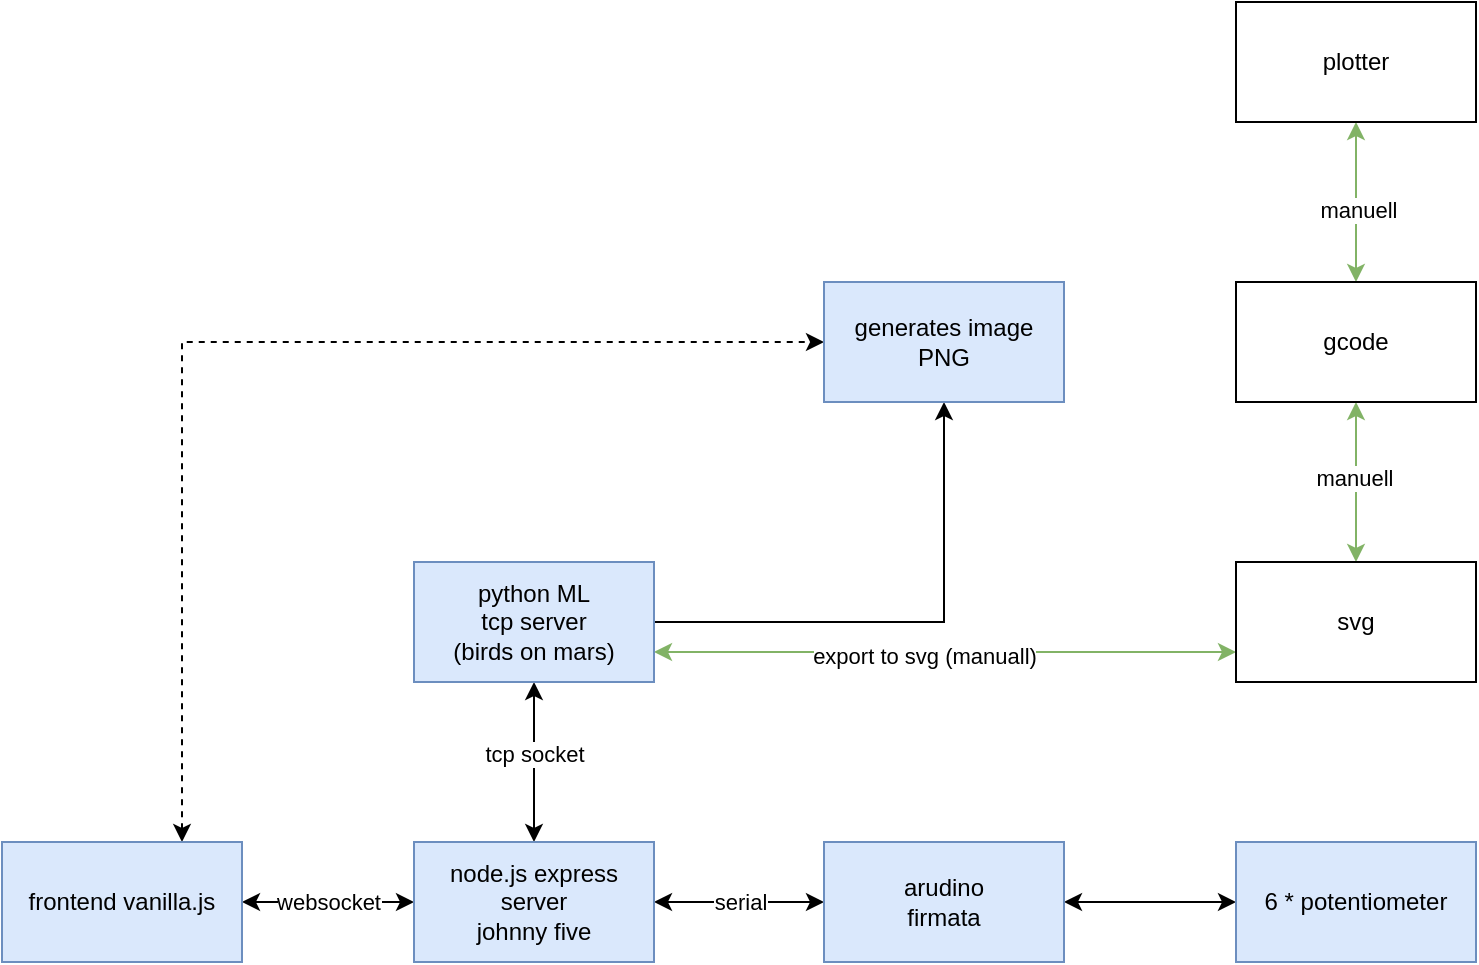 <mxfile version="13.2.4" type="device"><diagram id="s_oYkP0s-gEtdR5gUy1J" name="Page-1"><mxGraphModel dx="1146" dy="799" grid="1" gridSize="10" guides="1" tooltips="1" connect="1" arrows="1" fold="1" page="1" pageScale="1" pageWidth="1600" pageHeight="1200" math="0" shadow="0"><root><mxCell id="0"/><mxCell id="1" parent="0"/><mxCell id="ovKgab8G6mKb8r47Sbva-3" value="" style="edgeStyle=orthogonalEdgeStyle;rounded=0;orthogonalLoop=1;jettySize=auto;html=1;" edge="1" parent="1" source="ovKgab8G6mKb8r47Sbva-1" target="ovKgab8G6mKb8r47Sbva-2"><mxGeometry relative="1" as="geometry"/></mxCell><mxCell id="ovKgab8G6mKb8r47Sbva-5" value="" style="edgeStyle=orthogonalEdgeStyle;rounded=0;orthogonalLoop=1;jettySize=auto;html=1;startArrow=classic;startFill=1;" edge="1" parent="1" source="ovKgab8G6mKb8r47Sbva-1" target="ovKgab8G6mKb8r47Sbva-4"><mxGeometry relative="1" as="geometry"/></mxCell><mxCell id="ovKgab8G6mKb8r47Sbva-12" value="tcp socket" style="edgeLabel;html=1;align=center;verticalAlign=middle;resizable=0;points=[];" vertex="1" connectable="0" parent="ovKgab8G6mKb8r47Sbva-5"><mxGeometry x="-0.1" relative="1" as="geometry"><mxPoint as="offset"/></mxGeometry></mxCell><mxCell id="ovKgab8G6mKb8r47Sbva-15" style="edgeStyle=orthogonalEdgeStyle;rounded=0;orthogonalLoop=1;jettySize=auto;html=1;exitX=1;exitY=0.75;exitDx=0;exitDy=0;entryX=0;entryY=0.75;entryDx=0;entryDy=0;startArrow=classic;startFill=1;fillColor=#d5e8d4;strokeColor=#82b366;" edge="1" parent="1" source="ovKgab8G6mKb8r47Sbva-1" target="ovKgab8G6mKb8r47Sbva-14"><mxGeometry relative="1" as="geometry"/></mxCell><mxCell id="ovKgab8G6mKb8r47Sbva-16" value="export to svg (manuall)" style="edgeLabel;html=1;align=center;verticalAlign=middle;resizable=0;points=[];" vertex="1" connectable="0" parent="ovKgab8G6mKb8r47Sbva-15"><mxGeometry x="-0.152" y="-2" relative="1" as="geometry"><mxPoint x="11" as="offset"/></mxGeometry></mxCell><mxCell id="ovKgab8G6mKb8r47Sbva-1" value="&lt;div&gt;python ML&lt;/div&gt;&lt;div&gt;tcp server &lt;br&gt;&lt;/div&gt;&lt;div&gt;(birds on mars)&lt;br&gt;&lt;/div&gt;" style="rounded=0;whiteSpace=wrap;html=1;fillColor=#dae8fc;strokeColor=#6c8ebf;" vertex="1" parent="1"><mxGeometry x="638" y="640" width="120" height="60" as="geometry"/></mxCell><mxCell id="ovKgab8G6mKb8r47Sbva-7" value="serial" style="edgeStyle=orthogonalEdgeStyle;rounded=0;orthogonalLoop=1;jettySize=auto;html=1;startArrow=classic;startFill=1;" edge="1" parent="1" source="ovKgab8G6mKb8r47Sbva-4" target="ovKgab8G6mKb8r47Sbva-6"><mxGeometry relative="1" as="geometry"/></mxCell><mxCell id="ovKgab8G6mKb8r47Sbva-11" value="websocket" style="edgeStyle=orthogonalEdgeStyle;rounded=0;orthogonalLoop=1;jettySize=auto;html=1;startArrow=classic;startFill=1;" edge="1" parent="1" source="ovKgab8G6mKb8r47Sbva-4" target="ovKgab8G6mKb8r47Sbva-10"><mxGeometry relative="1" as="geometry"/></mxCell><mxCell id="ovKgab8G6mKb8r47Sbva-4" value="&lt;div&gt;node.js express server&lt;/div&gt;&lt;div&gt;johnny five&lt;br&gt;&lt;/div&gt;" style="rounded=0;whiteSpace=wrap;html=1;fillColor=#dae8fc;strokeColor=#6c8ebf;" vertex="1" parent="1"><mxGeometry x="638" y="780" width="120" height="60" as="geometry"/></mxCell><mxCell id="ovKgab8G6mKb8r47Sbva-13" style="edgeStyle=orthogonalEdgeStyle;rounded=0;orthogonalLoop=1;jettySize=auto;html=1;exitX=0.75;exitY=0;exitDx=0;exitDy=0;entryX=0;entryY=0.5;entryDx=0;entryDy=0;startArrow=classic;startFill=1;dashed=1;" edge="1" parent="1" source="ovKgab8G6mKb8r47Sbva-10" target="ovKgab8G6mKb8r47Sbva-2"><mxGeometry relative="1" as="geometry"/></mxCell><mxCell id="ovKgab8G6mKb8r47Sbva-10" value="frontend vanilla.js" style="rounded=0;whiteSpace=wrap;html=1;fillColor=#dae8fc;strokeColor=#6c8ebf;" vertex="1" parent="1"><mxGeometry x="432" y="780" width="120" height="60" as="geometry"/></mxCell><mxCell id="ovKgab8G6mKb8r47Sbva-9" value="" style="edgeStyle=orthogonalEdgeStyle;rounded=0;orthogonalLoop=1;jettySize=auto;html=1;startArrow=classic;startFill=1;" edge="1" parent="1" source="ovKgab8G6mKb8r47Sbva-6" target="ovKgab8G6mKb8r47Sbva-8"><mxGeometry relative="1" as="geometry"/></mxCell><mxCell id="ovKgab8G6mKb8r47Sbva-6" value="&lt;div&gt;arudino&lt;br&gt;firmata&lt;br&gt;&lt;/div&gt;" style="rounded=0;whiteSpace=wrap;html=1;fillColor=#dae8fc;strokeColor=#6c8ebf;" vertex="1" parent="1"><mxGeometry x="843" y="780" width="120" height="60" as="geometry"/></mxCell><mxCell id="ovKgab8G6mKb8r47Sbva-8" value="6 * potentiometer" style="rounded=0;whiteSpace=wrap;html=1;fillColor=#dae8fc;strokeColor=#6c8ebf;" vertex="1" parent="1"><mxGeometry x="1049" y="780" width="120" height="60" as="geometry"/></mxCell><mxCell id="ovKgab8G6mKb8r47Sbva-2" value="generates image PNG" style="rounded=0;whiteSpace=wrap;html=1;fillColor=#dae8fc;strokeColor=#6c8ebf;" vertex="1" parent="1"><mxGeometry x="843" y="500" width="120" height="60" as="geometry"/></mxCell><mxCell id="ovKgab8G6mKb8r47Sbva-18" value="" style="edgeStyle=orthogonalEdgeStyle;rounded=0;orthogonalLoop=1;jettySize=auto;html=1;startArrow=classic;startFill=1;fillColor=#d5e8d4;strokeColor=#82b366;" edge="1" parent="1" source="ovKgab8G6mKb8r47Sbva-14" target="ovKgab8G6mKb8r47Sbva-17"><mxGeometry relative="1" as="geometry"/></mxCell><mxCell id="ovKgab8G6mKb8r47Sbva-21" value="manuell" style="edgeLabel;html=1;align=center;verticalAlign=middle;resizable=0;points=[];" vertex="1" connectable="0" parent="ovKgab8G6mKb8r47Sbva-18"><mxGeometry x="0.05" y="1" relative="1" as="geometry"><mxPoint as="offset"/></mxGeometry></mxCell><mxCell id="ovKgab8G6mKb8r47Sbva-14" value="svg" style="rounded=0;whiteSpace=wrap;html=1;" vertex="1" parent="1"><mxGeometry x="1049" y="640" width="120" height="60" as="geometry"/></mxCell><mxCell id="ovKgab8G6mKb8r47Sbva-20" value="" style="edgeStyle=orthogonalEdgeStyle;rounded=0;orthogonalLoop=1;jettySize=auto;html=1;startArrow=classic;startFill=1;fillColor=#d5e8d4;strokeColor=#82b366;" edge="1" parent="1" source="ovKgab8G6mKb8r47Sbva-17" target="ovKgab8G6mKb8r47Sbva-19"><mxGeometry relative="1" as="geometry"/></mxCell><mxCell id="ovKgab8G6mKb8r47Sbva-22" value="manuell" style="edgeLabel;html=1;align=center;verticalAlign=middle;resizable=0;points=[];" vertex="1" connectable="0" parent="ovKgab8G6mKb8r47Sbva-20"><mxGeometry x="-0.1" y="-1" relative="1" as="geometry"><mxPoint as="offset"/></mxGeometry></mxCell><mxCell id="ovKgab8G6mKb8r47Sbva-17" value="gcode" style="rounded=0;whiteSpace=wrap;html=1;" vertex="1" parent="1"><mxGeometry x="1049" y="500" width="120" height="60" as="geometry"/></mxCell><mxCell id="ovKgab8G6mKb8r47Sbva-19" value="plotter" style="rounded=0;whiteSpace=wrap;html=1;" vertex="1" parent="1"><mxGeometry x="1049" y="360" width="120" height="60" as="geometry"/></mxCell></root></mxGraphModel></diagram></mxfile>